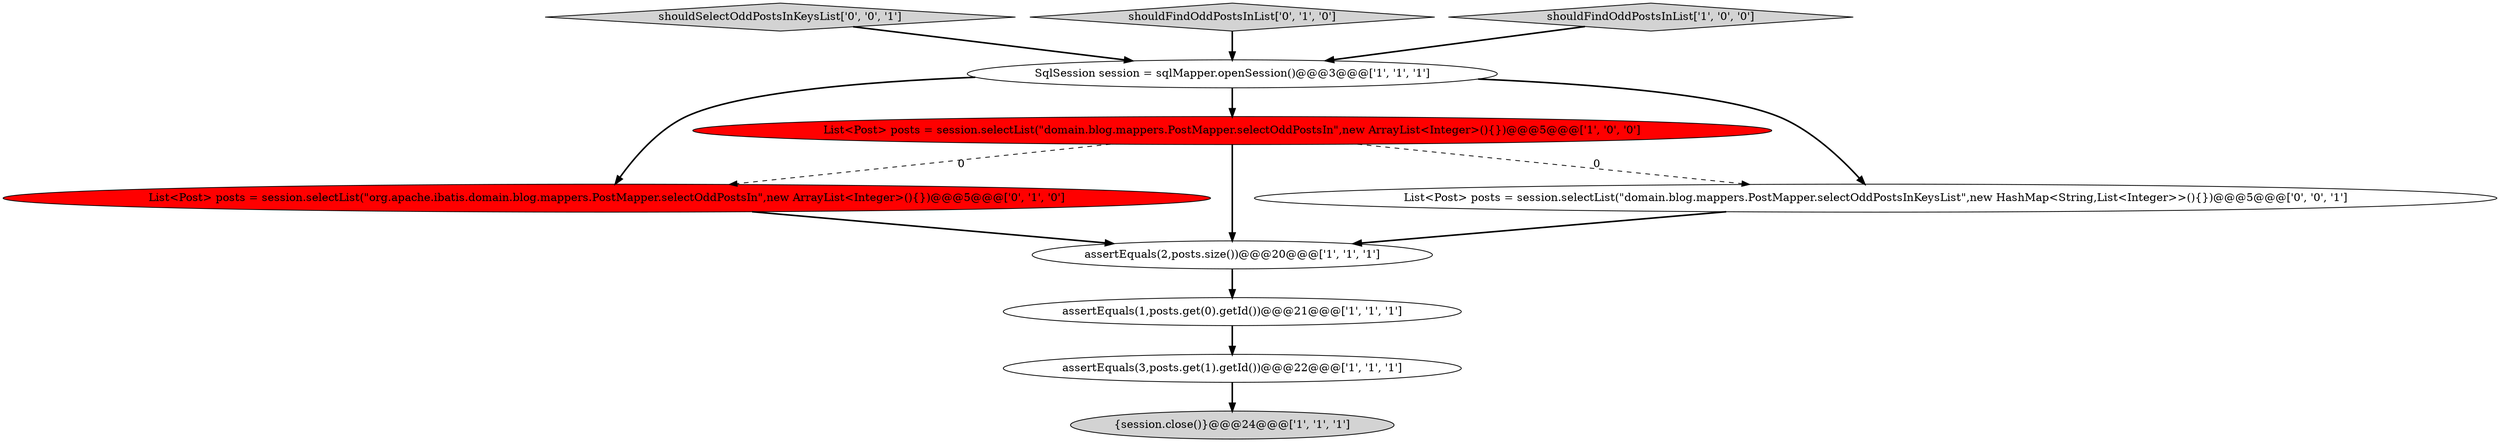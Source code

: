 digraph {
7 [style = filled, label = "List<Post> posts = session.selectList(\"org.apache.ibatis.domain.blog.mappers.PostMapper.selectOddPostsIn\",new ArrayList<Integer>(){})@@@5@@@['0', '1', '0']", fillcolor = red, shape = ellipse image = "AAA1AAABBB2BBB"];
9 [style = filled, label = "shouldSelectOddPostsInKeysList['0', '0', '1']", fillcolor = lightgray, shape = diamond image = "AAA0AAABBB3BBB"];
10 [style = filled, label = "List<Post> posts = session.selectList(\"domain.blog.mappers.PostMapper.selectOddPostsInKeysList\",new HashMap<String,List<Integer>>(){})@@@5@@@['0', '0', '1']", fillcolor = white, shape = ellipse image = "AAA0AAABBB3BBB"];
6 [style = filled, label = "{session.close()}@@@24@@@['1', '1', '1']", fillcolor = lightgray, shape = ellipse image = "AAA0AAABBB1BBB"];
8 [style = filled, label = "shouldFindOddPostsInList['0', '1', '0']", fillcolor = lightgray, shape = diamond image = "AAA0AAABBB2BBB"];
0 [style = filled, label = "assertEquals(2,posts.size())@@@20@@@['1', '1', '1']", fillcolor = white, shape = ellipse image = "AAA0AAABBB1BBB"];
2 [style = filled, label = "shouldFindOddPostsInList['1', '0', '0']", fillcolor = lightgray, shape = diamond image = "AAA0AAABBB1BBB"];
1 [style = filled, label = "assertEquals(3,posts.get(1).getId())@@@22@@@['1', '1', '1']", fillcolor = white, shape = ellipse image = "AAA0AAABBB1BBB"];
4 [style = filled, label = "List<Post> posts = session.selectList(\"domain.blog.mappers.PostMapper.selectOddPostsIn\",new ArrayList<Integer>(){})@@@5@@@['1', '0', '0']", fillcolor = red, shape = ellipse image = "AAA1AAABBB1BBB"];
3 [style = filled, label = "assertEquals(1,posts.get(0).getId())@@@21@@@['1', '1', '1']", fillcolor = white, shape = ellipse image = "AAA0AAABBB1BBB"];
5 [style = filled, label = "SqlSession session = sqlMapper.openSession()@@@3@@@['1', '1', '1']", fillcolor = white, shape = ellipse image = "AAA0AAABBB1BBB"];
9->5 [style = bold, label=""];
0->3 [style = bold, label=""];
5->7 [style = bold, label=""];
5->10 [style = bold, label=""];
10->0 [style = bold, label=""];
7->0 [style = bold, label=""];
1->6 [style = bold, label=""];
8->5 [style = bold, label=""];
3->1 [style = bold, label=""];
4->10 [style = dashed, label="0"];
4->7 [style = dashed, label="0"];
5->4 [style = bold, label=""];
4->0 [style = bold, label=""];
2->5 [style = bold, label=""];
}
